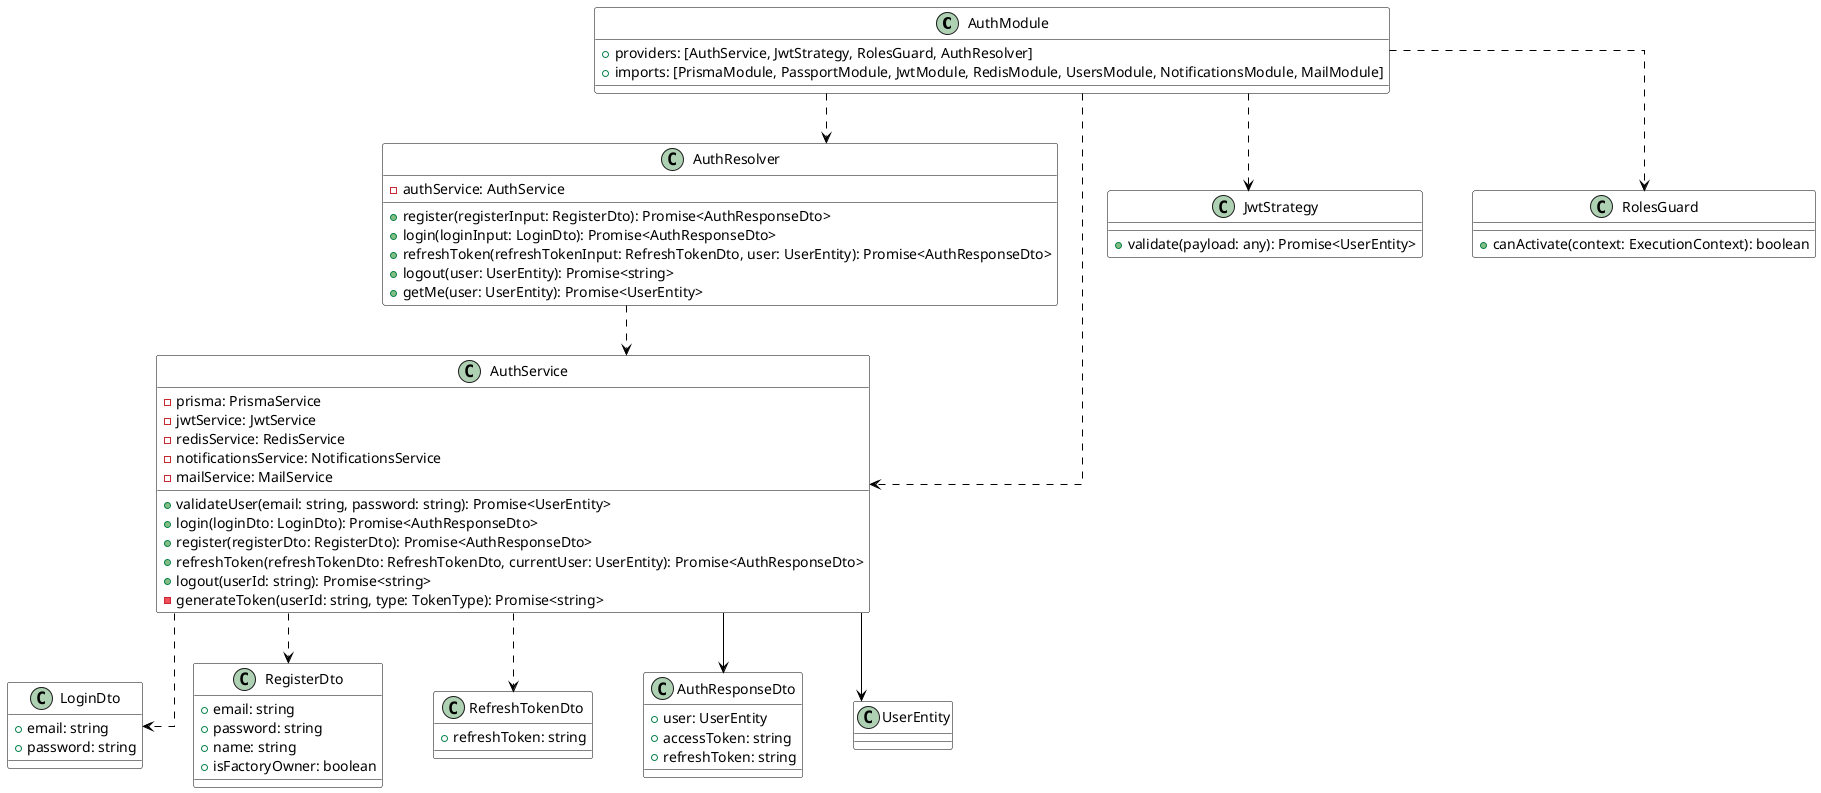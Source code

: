 @startuml AuthModule

' Layout settings
skinparam linetype ortho
skinparam nodesep 50
skinparam ranksep 50
skinparam class {
    BackgroundColor White
    ArrowColor Black
    BorderColor Black
}

' Classes
class AuthModule {
    + providers: [AuthService, JwtStrategy, RolesGuard, AuthResolver]
    + imports: [PrismaModule, PassportModule, JwtModule, RedisModule, UsersModule, NotificationsModule, MailModule]
}

class AuthService {
    - prisma: PrismaService
    - jwtService: JwtService
    - redisService: RedisService
    - notificationsService: NotificationsService
    - mailService: MailService
    + validateUser(email: string, password: string): Promise<UserEntity>
    + login(loginDto: LoginDto): Promise<AuthResponseDto>
    + register(registerDto: RegisterDto): Promise<AuthResponseDto>
    + refreshToken(refreshTokenDto: RefreshTokenDto, currentUser: UserEntity): Promise<AuthResponseDto>
    + logout(userId: string): Promise<string>
    - generateToken(userId: string, type: TokenType): Promise<string>
}

class AuthResolver {
    - authService: AuthService
    + register(registerInput: RegisterDto): Promise<AuthResponseDto>
    + login(loginInput: LoginDto): Promise<AuthResponseDto>
    + refreshToken(refreshTokenInput: RefreshTokenDto, user: UserEntity): Promise<AuthResponseDto>
    + logout(user: UserEntity): Promise<string>
    + getMe(user: UserEntity): Promise<UserEntity>
}

class JwtStrategy {
    + validate(payload: any): Promise<UserEntity>
}

class RolesGuard {
    + canActivate(context: ExecutionContext): boolean
}

' DTOs
class LoginDto {
    + email: string
    + password: string
}

class RegisterDto {
    + email: string
    + password: string
    + name: string
    + isFactoryOwner: boolean
}

class RefreshTokenDto {
    + refreshToken: string
}

class AuthResponseDto {
    + user: UserEntity
    + accessToken: string
    + refreshToken: string
}

' Relationships
AuthModule ..> AuthService
AuthModule ..> AuthResolver
AuthModule ..> JwtStrategy
AuthModule ..> RolesGuard

AuthResolver ..> AuthService
AuthService ..> LoginDto
AuthService ..> RegisterDto
AuthService ..> RefreshTokenDto
AuthService --> UserEntity
AuthService --> AuthResponseDto

@enduml 
